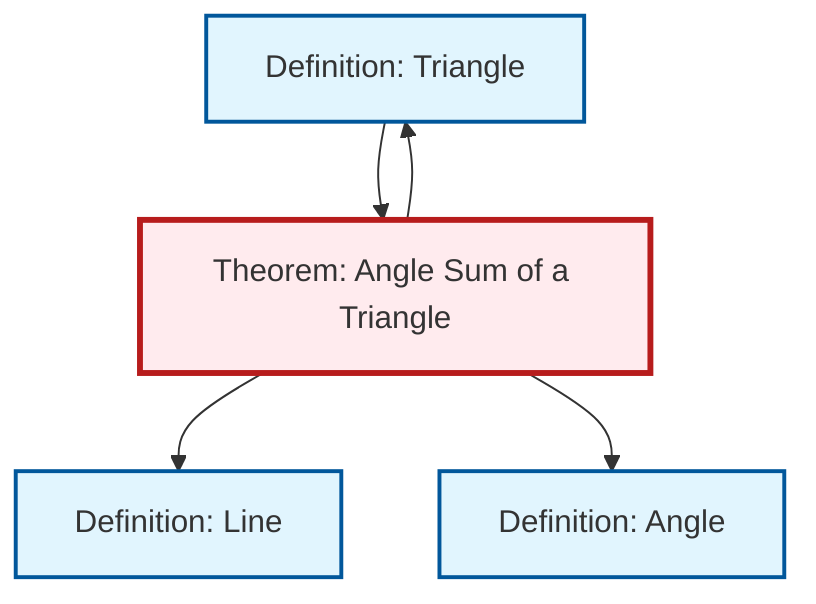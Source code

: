 graph TD
    classDef definition fill:#e1f5fe,stroke:#01579b,stroke-width:2px
    classDef theorem fill:#f3e5f5,stroke:#4a148c,stroke-width:2px
    classDef axiom fill:#fff3e0,stroke:#e65100,stroke-width:2px
    classDef example fill:#e8f5e9,stroke:#1b5e20,stroke-width:2px
    classDef current fill:#ffebee,stroke:#b71c1c,stroke-width:3px
    def-triangle["Definition: Triangle"]:::definition
    thm-angle-sum-triangle["Theorem: Angle Sum of a Triangle"]:::theorem
    def-line["Definition: Line"]:::definition
    def-angle["Definition: Angle"]:::definition
    thm-angle-sum-triangle --> def-line
    def-triangle --> thm-angle-sum-triangle
    thm-angle-sum-triangle --> def-triangle
    thm-angle-sum-triangle --> def-angle
    class thm-angle-sum-triangle current